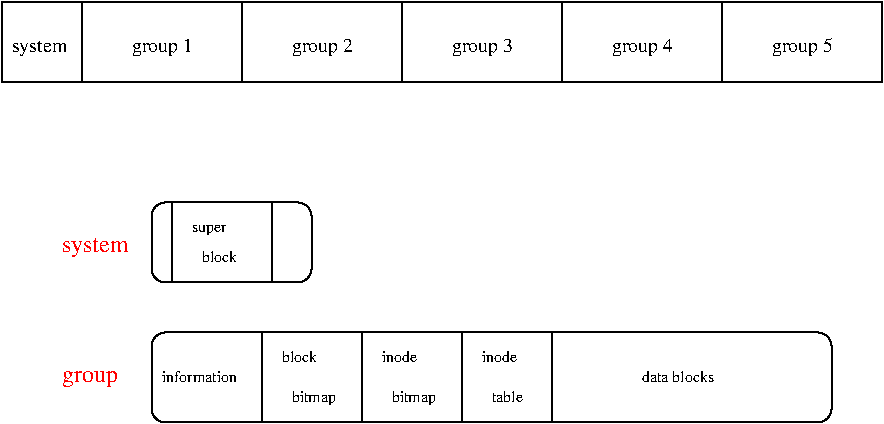 #FIG 3.2  Produced by xfig version 3.2.5
Landscape
Center
Inches
Letter  
100.00
Single
-2
1200 2
2 1 0 1 0 7 50 -1 -1 0.000 0 0 -1 0 0 2
	 4800 1200 4800 1800
2 1 0 1 0 7 50 -1 -1 0.000 0 0 -1 0 0 2
	 6000 1200 6000 1800
2 1 0 1 0 7 50 -1 -1 0.000 0 0 -1 0 0 2
	 7200 1200 7200 1800
2 1 0 1 0 7 50 -1 -1 0.000 0 0 -1 0 0 2
	 3600 1200 3600 1800
2 1 0 1 0 7 50 -1 -1 0.000 0 0 -1 0 0 2
	 2400 1200 2400 1800
2 2 0 1 0 7 50 -1 -1 0.000 0 0 -1 0 0 5
	 1800 1200 8400 1200 8400 1800 1800 1800 1800 1200
2 1 0 1 0 7 50 -1 -1 0.000 0 0 -1 0 0 2
	 3075 2700 3075 3300
2 1 0 1 0 7 50 -1 -1 0.000 0 0 -1 0 0 2
	 3825 2700 3825 3300
2 4 0 1 0 7 50 -1 -1 0.000 0 0 7 0 0 5
	 4125 3300 4125 2700 2925 2700 2925 3300 4125 3300
2 1 0 1 0 7 50 -1 -1 0.000 0 0 -1 0 0 2
	 3750 3675 3750 4350
2 1 0 1 0 7 50 -1 -1 0.000 0 0 -1 0 0 2
	 4500 3675 4500 4350
2 1 0 1 0 7 50 -1 -1 0.000 0 0 -1 0 0 2
	 5250 3675 5250 4350
2 1 0 1 0 7 50 -1 -1 0.000 0 0 -1 0 0 2
	 5925 3675 5925 4350
2 4 0 1 0 7 50 -1 -1 0.000 0 0 7 0 0 5
	 8025 4350 8025 3675 2925 3675 2925 4350 8025 4350
4 0 0 50 -1 0 10 0.0000 4 120 435 1875 1575 system\001
4 0 0 50 -1 0 10 0.0000 4 150 465 2775 1575 group 1\001
4 0 0 50 -1 0 10 0.0000 4 150 465 3975 1575 group 2\001
4 0 0 50 -1 0 10 0.0000 4 150 465 5175 1575 group 3\001
4 0 0 50 -1 0 10 0.0000 4 150 465 6375 1575 group 4\001
4 0 0 50 -1 0 10 0.0000 4 150 465 7575 1575 group 5\001
4 0 4 50 -1 0 12 0.0000 4 165 615 2250 3075 system\001
4 0 0 50 -1 0 8 0.0000 4 75 285 3300 3150 block\001
4 0 0 50 -1 0 8 0.0000 4 90 270 3225 2925 super\001
4 0 4 50 -1 0 12 0.0000 4 150 495 2250 4050 group\001
4 0 0 50 -1 0 8 0.0000 4 90 570 3000 4050 information\001
4 0 0 50 -1 0 8 0.0000 4 75 285 3900 3900 block\001
4 0 0 50 -1 0 8 0.0000 4 120 330 3975 4200 bitmap\001
4 0 0 50 -1 0 8 0.0000 4 90 270 4650 3900 inode\001
4 0 0 50 -1 0 8 0.0000 4 120 330 4725 4200 bitmap\001
4 0 0 50 -1 0 8 0.0000 4 90 270 5400 3900 inode\001
4 0 0 50 -1 0 8 0.0000 4 75 255 5475 4200 table\001
4 0 0 50 -1 0 8 0.0000 4 75 555 6600 4050 data blocks\001
